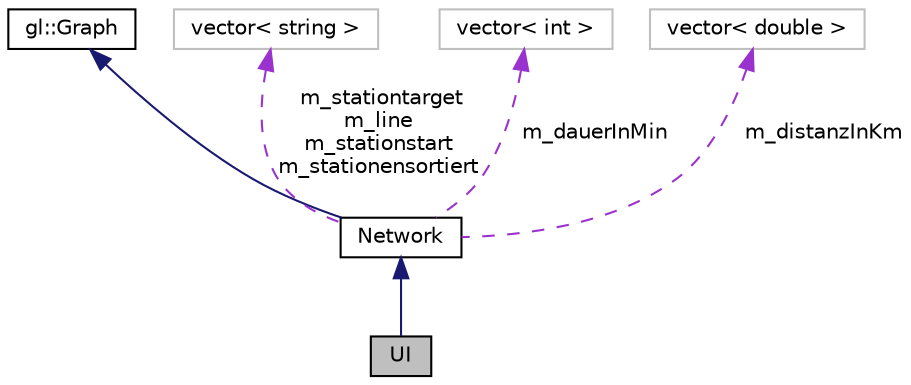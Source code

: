 digraph "UI"
{
 // LATEX_PDF_SIZE
  edge [fontname="Helvetica",fontsize="10",labelfontname="Helvetica",labelfontsize="10"];
  node [fontname="Helvetica",fontsize="10",shape=record];
  Node1 [label="UI",height=0.2,width=0.4,color="black", fillcolor="grey75", style="filled", fontcolor="black",tooltip="Class erstellt die Ausgabe Programm und bietet verschieden möglichkeiten um die Strecke zu fineden od..."];
  Node2 -> Node1 [dir="back",color="midnightblue",fontsize="10",style="solid",fontname="Helvetica"];
  Node2 [label="Network",height=0.2,width=0.4,color="black", fillcolor="white", style="filled",URL="$class_network.html",tooltip="Class Erstellung für Das Lesen der Inhalt eines Dateiees und dadurch werden die Daten in die Memberva..."];
  Node3 -> Node2 [dir="back",color="midnightblue",fontsize="10",style="solid",fontname="Helvetica"];
  Node3 [label="gl::Graph",height=0.2,width=0.4,color="black", fillcolor="white", style="filled",URL="$classgl_1_1_graph.html",tooltip="Graph is the base clase representing a graph as parent of nodes and edges."];
  Node4 -> Node2 [dir="back",color="darkorchid3",fontsize="10",style="dashed",label=" m_stationtarget\nm_line\nm_stationstart\nm_stationensortiert" ,fontname="Helvetica"];
  Node4 [label="vector\< string \>",height=0.2,width=0.4,color="grey75", fillcolor="white", style="filled",tooltip=" "];
  Node5 -> Node2 [dir="back",color="darkorchid3",fontsize="10",style="dashed",label=" m_dauerInMin" ,fontname="Helvetica"];
  Node5 [label="vector\< int \>",height=0.2,width=0.4,color="grey75", fillcolor="white", style="filled",tooltip=" "];
  Node6 -> Node2 [dir="back",color="darkorchid3",fontsize="10",style="dashed",label=" m_distanzInKm" ,fontname="Helvetica"];
  Node6 [label="vector\< double \>",height=0.2,width=0.4,color="grey75", fillcolor="white", style="filled",tooltip=" "];
}
